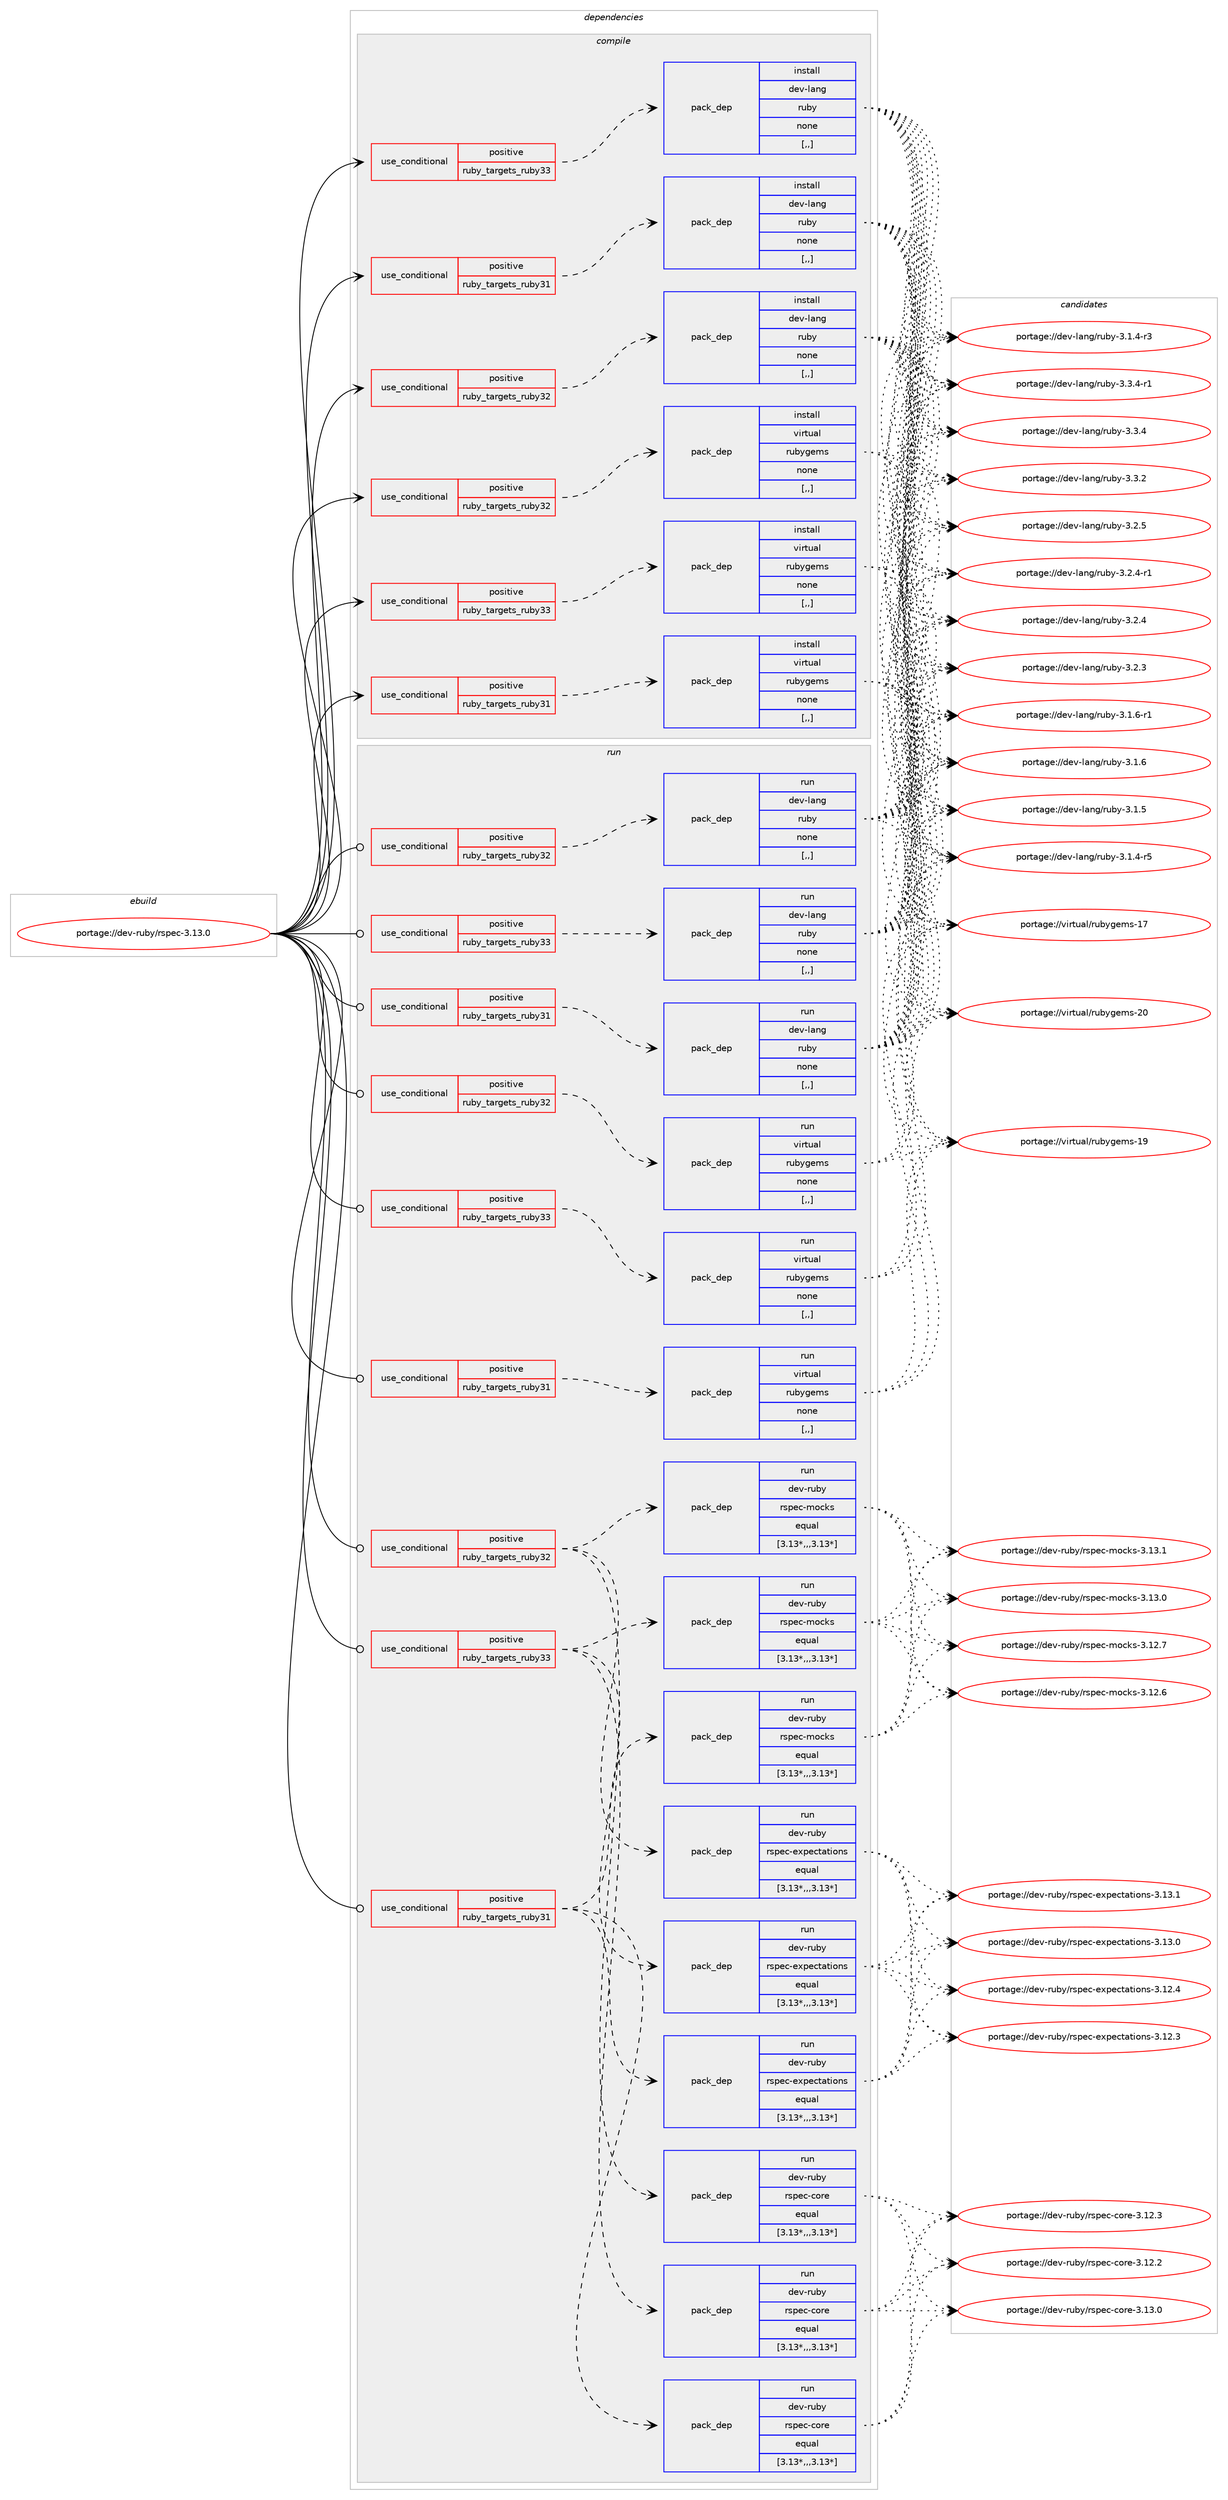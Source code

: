 digraph prolog {

# *************
# Graph options
# *************

newrank=true;
concentrate=true;
compound=true;
graph [rankdir=LR,fontname=Helvetica,fontsize=10,ranksep=1.5];#, ranksep=2.5, nodesep=0.2];
edge  [arrowhead=vee];
node  [fontname=Helvetica,fontsize=10];

# **********
# The ebuild
# **********

subgraph cluster_leftcol {
color=gray;
label=<<i>ebuild</i>>;
id [label="portage://dev-ruby/rspec-3.13.0", color=red, width=4, href="../dev-ruby/rspec-3.13.0.svg"];
}

# ****************
# The dependencies
# ****************

subgraph cluster_midcol {
color=gray;
label=<<i>dependencies</i>>;
subgraph cluster_compile {
fillcolor="#eeeeee";
style=filled;
label=<<i>compile</i>>;
subgraph cond54816 {
dependency199345 [label=<<TABLE BORDER="0" CELLBORDER="1" CELLSPACING="0" CELLPADDING="4"><TR><TD ROWSPAN="3" CELLPADDING="10">use_conditional</TD></TR><TR><TD>positive</TD></TR><TR><TD>ruby_targets_ruby31</TD></TR></TABLE>>, shape=none, color=red];
subgraph pack143167 {
dependency199346 [label=<<TABLE BORDER="0" CELLBORDER="1" CELLSPACING="0" CELLPADDING="4" WIDTH="220"><TR><TD ROWSPAN="6" CELLPADDING="30">pack_dep</TD></TR><TR><TD WIDTH="110">install</TD></TR><TR><TD>dev-lang</TD></TR><TR><TD>ruby</TD></TR><TR><TD>none</TD></TR><TR><TD>[,,]</TD></TR></TABLE>>, shape=none, color=blue];
}
dependency199345:e -> dependency199346:w [weight=20,style="dashed",arrowhead="vee"];
}
id:e -> dependency199345:w [weight=20,style="solid",arrowhead="vee"];
subgraph cond54817 {
dependency199347 [label=<<TABLE BORDER="0" CELLBORDER="1" CELLSPACING="0" CELLPADDING="4"><TR><TD ROWSPAN="3" CELLPADDING="10">use_conditional</TD></TR><TR><TD>positive</TD></TR><TR><TD>ruby_targets_ruby31</TD></TR></TABLE>>, shape=none, color=red];
subgraph pack143168 {
dependency199348 [label=<<TABLE BORDER="0" CELLBORDER="1" CELLSPACING="0" CELLPADDING="4" WIDTH="220"><TR><TD ROWSPAN="6" CELLPADDING="30">pack_dep</TD></TR><TR><TD WIDTH="110">install</TD></TR><TR><TD>virtual</TD></TR><TR><TD>rubygems</TD></TR><TR><TD>none</TD></TR><TR><TD>[,,]</TD></TR></TABLE>>, shape=none, color=blue];
}
dependency199347:e -> dependency199348:w [weight=20,style="dashed",arrowhead="vee"];
}
id:e -> dependency199347:w [weight=20,style="solid",arrowhead="vee"];
subgraph cond54818 {
dependency199349 [label=<<TABLE BORDER="0" CELLBORDER="1" CELLSPACING="0" CELLPADDING="4"><TR><TD ROWSPAN="3" CELLPADDING="10">use_conditional</TD></TR><TR><TD>positive</TD></TR><TR><TD>ruby_targets_ruby32</TD></TR></TABLE>>, shape=none, color=red];
subgraph pack143169 {
dependency199350 [label=<<TABLE BORDER="0" CELLBORDER="1" CELLSPACING="0" CELLPADDING="4" WIDTH="220"><TR><TD ROWSPAN="6" CELLPADDING="30">pack_dep</TD></TR><TR><TD WIDTH="110">install</TD></TR><TR><TD>dev-lang</TD></TR><TR><TD>ruby</TD></TR><TR><TD>none</TD></TR><TR><TD>[,,]</TD></TR></TABLE>>, shape=none, color=blue];
}
dependency199349:e -> dependency199350:w [weight=20,style="dashed",arrowhead="vee"];
}
id:e -> dependency199349:w [weight=20,style="solid",arrowhead="vee"];
subgraph cond54819 {
dependency199351 [label=<<TABLE BORDER="0" CELLBORDER="1" CELLSPACING="0" CELLPADDING="4"><TR><TD ROWSPAN="3" CELLPADDING="10">use_conditional</TD></TR><TR><TD>positive</TD></TR><TR><TD>ruby_targets_ruby32</TD></TR></TABLE>>, shape=none, color=red];
subgraph pack143170 {
dependency199352 [label=<<TABLE BORDER="0" CELLBORDER="1" CELLSPACING="0" CELLPADDING="4" WIDTH="220"><TR><TD ROWSPAN="6" CELLPADDING="30">pack_dep</TD></TR><TR><TD WIDTH="110">install</TD></TR><TR><TD>virtual</TD></TR><TR><TD>rubygems</TD></TR><TR><TD>none</TD></TR><TR><TD>[,,]</TD></TR></TABLE>>, shape=none, color=blue];
}
dependency199351:e -> dependency199352:w [weight=20,style="dashed",arrowhead="vee"];
}
id:e -> dependency199351:w [weight=20,style="solid",arrowhead="vee"];
subgraph cond54820 {
dependency199353 [label=<<TABLE BORDER="0" CELLBORDER="1" CELLSPACING="0" CELLPADDING="4"><TR><TD ROWSPAN="3" CELLPADDING="10">use_conditional</TD></TR><TR><TD>positive</TD></TR><TR><TD>ruby_targets_ruby33</TD></TR></TABLE>>, shape=none, color=red];
subgraph pack143171 {
dependency199354 [label=<<TABLE BORDER="0" CELLBORDER="1" CELLSPACING="0" CELLPADDING="4" WIDTH="220"><TR><TD ROWSPAN="6" CELLPADDING="30">pack_dep</TD></TR><TR><TD WIDTH="110">install</TD></TR><TR><TD>dev-lang</TD></TR><TR><TD>ruby</TD></TR><TR><TD>none</TD></TR><TR><TD>[,,]</TD></TR></TABLE>>, shape=none, color=blue];
}
dependency199353:e -> dependency199354:w [weight=20,style="dashed",arrowhead="vee"];
}
id:e -> dependency199353:w [weight=20,style="solid",arrowhead="vee"];
subgraph cond54821 {
dependency199355 [label=<<TABLE BORDER="0" CELLBORDER="1" CELLSPACING="0" CELLPADDING="4"><TR><TD ROWSPAN="3" CELLPADDING="10">use_conditional</TD></TR><TR><TD>positive</TD></TR><TR><TD>ruby_targets_ruby33</TD></TR></TABLE>>, shape=none, color=red];
subgraph pack143172 {
dependency199356 [label=<<TABLE BORDER="0" CELLBORDER="1" CELLSPACING="0" CELLPADDING="4" WIDTH="220"><TR><TD ROWSPAN="6" CELLPADDING="30">pack_dep</TD></TR><TR><TD WIDTH="110">install</TD></TR><TR><TD>virtual</TD></TR><TR><TD>rubygems</TD></TR><TR><TD>none</TD></TR><TR><TD>[,,]</TD></TR></TABLE>>, shape=none, color=blue];
}
dependency199355:e -> dependency199356:w [weight=20,style="dashed",arrowhead="vee"];
}
id:e -> dependency199355:w [weight=20,style="solid",arrowhead="vee"];
}
subgraph cluster_compileandrun {
fillcolor="#eeeeee";
style=filled;
label=<<i>compile and run</i>>;
}
subgraph cluster_run {
fillcolor="#eeeeee";
style=filled;
label=<<i>run</i>>;
subgraph cond54822 {
dependency199357 [label=<<TABLE BORDER="0" CELLBORDER="1" CELLSPACING="0" CELLPADDING="4"><TR><TD ROWSPAN="3" CELLPADDING="10">use_conditional</TD></TR><TR><TD>positive</TD></TR><TR><TD>ruby_targets_ruby31</TD></TR></TABLE>>, shape=none, color=red];
subgraph pack143173 {
dependency199358 [label=<<TABLE BORDER="0" CELLBORDER="1" CELLSPACING="0" CELLPADDING="4" WIDTH="220"><TR><TD ROWSPAN="6" CELLPADDING="30">pack_dep</TD></TR><TR><TD WIDTH="110">run</TD></TR><TR><TD>dev-lang</TD></TR><TR><TD>ruby</TD></TR><TR><TD>none</TD></TR><TR><TD>[,,]</TD></TR></TABLE>>, shape=none, color=blue];
}
dependency199357:e -> dependency199358:w [weight=20,style="dashed",arrowhead="vee"];
}
id:e -> dependency199357:w [weight=20,style="solid",arrowhead="odot"];
subgraph cond54823 {
dependency199359 [label=<<TABLE BORDER="0" CELLBORDER="1" CELLSPACING="0" CELLPADDING="4"><TR><TD ROWSPAN="3" CELLPADDING="10">use_conditional</TD></TR><TR><TD>positive</TD></TR><TR><TD>ruby_targets_ruby31</TD></TR></TABLE>>, shape=none, color=red];
subgraph pack143174 {
dependency199360 [label=<<TABLE BORDER="0" CELLBORDER="1" CELLSPACING="0" CELLPADDING="4" WIDTH="220"><TR><TD ROWSPAN="6" CELLPADDING="30">pack_dep</TD></TR><TR><TD WIDTH="110">run</TD></TR><TR><TD>dev-ruby</TD></TR><TR><TD>rspec-core</TD></TR><TR><TD>equal</TD></TR><TR><TD>[3.13*,,,3.13*]</TD></TR></TABLE>>, shape=none, color=blue];
}
dependency199359:e -> dependency199360:w [weight=20,style="dashed",arrowhead="vee"];
subgraph pack143175 {
dependency199361 [label=<<TABLE BORDER="0" CELLBORDER="1" CELLSPACING="0" CELLPADDING="4" WIDTH="220"><TR><TD ROWSPAN="6" CELLPADDING="30">pack_dep</TD></TR><TR><TD WIDTH="110">run</TD></TR><TR><TD>dev-ruby</TD></TR><TR><TD>rspec-expectations</TD></TR><TR><TD>equal</TD></TR><TR><TD>[3.13*,,,3.13*]</TD></TR></TABLE>>, shape=none, color=blue];
}
dependency199359:e -> dependency199361:w [weight=20,style="dashed",arrowhead="vee"];
subgraph pack143176 {
dependency199362 [label=<<TABLE BORDER="0" CELLBORDER="1" CELLSPACING="0" CELLPADDING="4" WIDTH="220"><TR><TD ROWSPAN="6" CELLPADDING="30">pack_dep</TD></TR><TR><TD WIDTH="110">run</TD></TR><TR><TD>dev-ruby</TD></TR><TR><TD>rspec-mocks</TD></TR><TR><TD>equal</TD></TR><TR><TD>[3.13*,,,3.13*]</TD></TR></TABLE>>, shape=none, color=blue];
}
dependency199359:e -> dependency199362:w [weight=20,style="dashed",arrowhead="vee"];
}
id:e -> dependency199359:w [weight=20,style="solid",arrowhead="odot"];
subgraph cond54824 {
dependency199363 [label=<<TABLE BORDER="0" CELLBORDER="1" CELLSPACING="0" CELLPADDING="4"><TR><TD ROWSPAN="3" CELLPADDING="10">use_conditional</TD></TR><TR><TD>positive</TD></TR><TR><TD>ruby_targets_ruby31</TD></TR></TABLE>>, shape=none, color=red];
subgraph pack143177 {
dependency199364 [label=<<TABLE BORDER="0" CELLBORDER="1" CELLSPACING="0" CELLPADDING="4" WIDTH="220"><TR><TD ROWSPAN="6" CELLPADDING="30">pack_dep</TD></TR><TR><TD WIDTH="110">run</TD></TR><TR><TD>virtual</TD></TR><TR><TD>rubygems</TD></TR><TR><TD>none</TD></TR><TR><TD>[,,]</TD></TR></TABLE>>, shape=none, color=blue];
}
dependency199363:e -> dependency199364:w [weight=20,style="dashed",arrowhead="vee"];
}
id:e -> dependency199363:w [weight=20,style="solid",arrowhead="odot"];
subgraph cond54825 {
dependency199365 [label=<<TABLE BORDER="0" CELLBORDER="1" CELLSPACING="0" CELLPADDING="4"><TR><TD ROWSPAN="3" CELLPADDING="10">use_conditional</TD></TR><TR><TD>positive</TD></TR><TR><TD>ruby_targets_ruby32</TD></TR></TABLE>>, shape=none, color=red];
subgraph pack143178 {
dependency199366 [label=<<TABLE BORDER="0" CELLBORDER="1" CELLSPACING="0" CELLPADDING="4" WIDTH="220"><TR><TD ROWSPAN="6" CELLPADDING="30">pack_dep</TD></TR><TR><TD WIDTH="110">run</TD></TR><TR><TD>dev-lang</TD></TR><TR><TD>ruby</TD></TR><TR><TD>none</TD></TR><TR><TD>[,,]</TD></TR></TABLE>>, shape=none, color=blue];
}
dependency199365:e -> dependency199366:w [weight=20,style="dashed",arrowhead="vee"];
}
id:e -> dependency199365:w [weight=20,style="solid",arrowhead="odot"];
subgraph cond54826 {
dependency199367 [label=<<TABLE BORDER="0" CELLBORDER="1" CELLSPACING="0" CELLPADDING="4"><TR><TD ROWSPAN="3" CELLPADDING="10">use_conditional</TD></TR><TR><TD>positive</TD></TR><TR><TD>ruby_targets_ruby32</TD></TR></TABLE>>, shape=none, color=red];
subgraph pack143179 {
dependency199368 [label=<<TABLE BORDER="0" CELLBORDER="1" CELLSPACING="0" CELLPADDING="4" WIDTH="220"><TR><TD ROWSPAN="6" CELLPADDING="30">pack_dep</TD></TR><TR><TD WIDTH="110">run</TD></TR><TR><TD>dev-ruby</TD></TR><TR><TD>rspec-core</TD></TR><TR><TD>equal</TD></TR><TR><TD>[3.13*,,,3.13*]</TD></TR></TABLE>>, shape=none, color=blue];
}
dependency199367:e -> dependency199368:w [weight=20,style="dashed",arrowhead="vee"];
subgraph pack143180 {
dependency199369 [label=<<TABLE BORDER="0" CELLBORDER="1" CELLSPACING="0" CELLPADDING="4" WIDTH="220"><TR><TD ROWSPAN="6" CELLPADDING="30">pack_dep</TD></TR><TR><TD WIDTH="110">run</TD></TR><TR><TD>dev-ruby</TD></TR><TR><TD>rspec-expectations</TD></TR><TR><TD>equal</TD></TR><TR><TD>[3.13*,,,3.13*]</TD></TR></TABLE>>, shape=none, color=blue];
}
dependency199367:e -> dependency199369:w [weight=20,style="dashed",arrowhead="vee"];
subgraph pack143181 {
dependency199370 [label=<<TABLE BORDER="0" CELLBORDER="1" CELLSPACING="0" CELLPADDING="4" WIDTH="220"><TR><TD ROWSPAN="6" CELLPADDING="30">pack_dep</TD></TR><TR><TD WIDTH="110">run</TD></TR><TR><TD>dev-ruby</TD></TR><TR><TD>rspec-mocks</TD></TR><TR><TD>equal</TD></TR><TR><TD>[3.13*,,,3.13*]</TD></TR></TABLE>>, shape=none, color=blue];
}
dependency199367:e -> dependency199370:w [weight=20,style="dashed",arrowhead="vee"];
}
id:e -> dependency199367:w [weight=20,style="solid",arrowhead="odot"];
subgraph cond54827 {
dependency199371 [label=<<TABLE BORDER="0" CELLBORDER="1" CELLSPACING="0" CELLPADDING="4"><TR><TD ROWSPAN="3" CELLPADDING="10">use_conditional</TD></TR><TR><TD>positive</TD></TR><TR><TD>ruby_targets_ruby32</TD></TR></TABLE>>, shape=none, color=red];
subgraph pack143182 {
dependency199372 [label=<<TABLE BORDER="0" CELLBORDER="1" CELLSPACING="0" CELLPADDING="4" WIDTH="220"><TR><TD ROWSPAN="6" CELLPADDING="30">pack_dep</TD></TR><TR><TD WIDTH="110">run</TD></TR><TR><TD>virtual</TD></TR><TR><TD>rubygems</TD></TR><TR><TD>none</TD></TR><TR><TD>[,,]</TD></TR></TABLE>>, shape=none, color=blue];
}
dependency199371:e -> dependency199372:w [weight=20,style="dashed",arrowhead="vee"];
}
id:e -> dependency199371:w [weight=20,style="solid",arrowhead="odot"];
subgraph cond54828 {
dependency199373 [label=<<TABLE BORDER="0" CELLBORDER="1" CELLSPACING="0" CELLPADDING="4"><TR><TD ROWSPAN="3" CELLPADDING="10">use_conditional</TD></TR><TR><TD>positive</TD></TR><TR><TD>ruby_targets_ruby33</TD></TR></TABLE>>, shape=none, color=red];
subgraph pack143183 {
dependency199374 [label=<<TABLE BORDER="0" CELLBORDER="1" CELLSPACING="0" CELLPADDING="4" WIDTH="220"><TR><TD ROWSPAN="6" CELLPADDING="30">pack_dep</TD></TR><TR><TD WIDTH="110">run</TD></TR><TR><TD>dev-lang</TD></TR><TR><TD>ruby</TD></TR><TR><TD>none</TD></TR><TR><TD>[,,]</TD></TR></TABLE>>, shape=none, color=blue];
}
dependency199373:e -> dependency199374:w [weight=20,style="dashed",arrowhead="vee"];
}
id:e -> dependency199373:w [weight=20,style="solid",arrowhead="odot"];
subgraph cond54829 {
dependency199375 [label=<<TABLE BORDER="0" CELLBORDER="1" CELLSPACING="0" CELLPADDING="4"><TR><TD ROWSPAN="3" CELLPADDING="10">use_conditional</TD></TR><TR><TD>positive</TD></TR><TR><TD>ruby_targets_ruby33</TD></TR></TABLE>>, shape=none, color=red];
subgraph pack143184 {
dependency199376 [label=<<TABLE BORDER="0" CELLBORDER="1" CELLSPACING="0" CELLPADDING="4" WIDTH="220"><TR><TD ROWSPAN="6" CELLPADDING="30">pack_dep</TD></TR><TR><TD WIDTH="110">run</TD></TR><TR><TD>dev-ruby</TD></TR><TR><TD>rspec-core</TD></TR><TR><TD>equal</TD></TR><TR><TD>[3.13*,,,3.13*]</TD></TR></TABLE>>, shape=none, color=blue];
}
dependency199375:e -> dependency199376:w [weight=20,style="dashed",arrowhead="vee"];
subgraph pack143185 {
dependency199377 [label=<<TABLE BORDER="0" CELLBORDER="1" CELLSPACING="0" CELLPADDING="4" WIDTH="220"><TR><TD ROWSPAN="6" CELLPADDING="30">pack_dep</TD></TR><TR><TD WIDTH="110">run</TD></TR><TR><TD>dev-ruby</TD></TR><TR><TD>rspec-expectations</TD></TR><TR><TD>equal</TD></TR><TR><TD>[3.13*,,,3.13*]</TD></TR></TABLE>>, shape=none, color=blue];
}
dependency199375:e -> dependency199377:w [weight=20,style="dashed",arrowhead="vee"];
subgraph pack143186 {
dependency199378 [label=<<TABLE BORDER="0" CELLBORDER="1" CELLSPACING="0" CELLPADDING="4" WIDTH="220"><TR><TD ROWSPAN="6" CELLPADDING="30">pack_dep</TD></TR><TR><TD WIDTH="110">run</TD></TR><TR><TD>dev-ruby</TD></TR><TR><TD>rspec-mocks</TD></TR><TR><TD>equal</TD></TR><TR><TD>[3.13*,,,3.13*]</TD></TR></TABLE>>, shape=none, color=blue];
}
dependency199375:e -> dependency199378:w [weight=20,style="dashed",arrowhead="vee"];
}
id:e -> dependency199375:w [weight=20,style="solid",arrowhead="odot"];
subgraph cond54830 {
dependency199379 [label=<<TABLE BORDER="0" CELLBORDER="1" CELLSPACING="0" CELLPADDING="4"><TR><TD ROWSPAN="3" CELLPADDING="10">use_conditional</TD></TR><TR><TD>positive</TD></TR><TR><TD>ruby_targets_ruby33</TD></TR></TABLE>>, shape=none, color=red];
subgraph pack143187 {
dependency199380 [label=<<TABLE BORDER="0" CELLBORDER="1" CELLSPACING="0" CELLPADDING="4" WIDTH="220"><TR><TD ROWSPAN="6" CELLPADDING="30">pack_dep</TD></TR><TR><TD WIDTH="110">run</TD></TR><TR><TD>virtual</TD></TR><TR><TD>rubygems</TD></TR><TR><TD>none</TD></TR><TR><TD>[,,]</TD></TR></TABLE>>, shape=none, color=blue];
}
dependency199379:e -> dependency199380:w [weight=20,style="dashed",arrowhead="vee"];
}
id:e -> dependency199379:w [weight=20,style="solid",arrowhead="odot"];
}
}

# **************
# The candidates
# **************

subgraph cluster_choices {
rank=same;
color=gray;
label=<<i>candidates</i>>;

subgraph choice143167 {
color=black;
nodesep=1;
choice100101118451089711010347114117981214551465146524511449 [label="portage://dev-lang/ruby-3.3.4-r1", color=red, width=4,href="../dev-lang/ruby-3.3.4-r1.svg"];
choice10010111845108971101034711411798121455146514652 [label="portage://dev-lang/ruby-3.3.4", color=red, width=4,href="../dev-lang/ruby-3.3.4.svg"];
choice10010111845108971101034711411798121455146514650 [label="portage://dev-lang/ruby-3.3.2", color=red, width=4,href="../dev-lang/ruby-3.3.2.svg"];
choice10010111845108971101034711411798121455146504653 [label="portage://dev-lang/ruby-3.2.5", color=red, width=4,href="../dev-lang/ruby-3.2.5.svg"];
choice100101118451089711010347114117981214551465046524511449 [label="portage://dev-lang/ruby-3.2.4-r1", color=red, width=4,href="../dev-lang/ruby-3.2.4-r1.svg"];
choice10010111845108971101034711411798121455146504652 [label="portage://dev-lang/ruby-3.2.4", color=red, width=4,href="../dev-lang/ruby-3.2.4.svg"];
choice10010111845108971101034711411798121455146504651 [label="portage://dev-lang/ruby-3.2.3", color=red, width=4,href="../dev-lang/ruby-3.2.3.svg"];
choice100101118451089711010347114117981214551464946544511449 [label="portage://dev-lang/ruby-3.1.6-r1", color=red, width=4,href="../dev-lang/ruby-3.1.6-r1.svg"];
choice10010111845108971101034711411798121455146494654 [label="portage://dev-lang/ruby-3.1.6", color=red, width=4,href="../dev-lang/ruby-3.1.6.svg"];
choice10010111845108971101034711411798121455146494653 [label="portage://dev-lang/ruby-3.1.5", color=red, width=4,href="../dev-lang/ruby-3.1.5.svg"];
choice100101118451089711010347114117981214551464946524511453 [label="portage://dev-lang/ruby-3.1.4-r5", color=red, width=4,href="../dev-lang/ruby-3.1.4-r5.svg"];
choice100101118451089711010347114117981214551464946524511451 [label="portage://dev-lang/ruby-3.1.4-r3", color=red, width=4,href="../dev-lang/ruby-3.1.4-r3.svg"];
dependency199346:e -> choice100101118451089711010347114117981214551465146524511449:w [style=dotted,weight="100"];
dependency199346:e -> choice10010111845108971101034711411798121455146514652:w [style=dotted,weight="100"];
dependency199346:e -> choice10010111845108971101034711411798121455146514650:w [style=dotted,weight="100"];
dependency199346:e -> choice10010111845108971101034711411798121455146504653:w [style=dotted,weight="100"];
dependency199346:e -> choice100101118451089711010347114117981214551465046524511449:w [style=dotted,weight="100"];
dependency199346:e -> choice10010111845108971101034711411798121455146504652:w [style=dotted,weight="100"];
dependency199346:e -> choice10010111845108971101034711411798121455146504651:w [style=dotted,weight="100"];
dependency199346:e -> choice100101118451089711010347114117981214551464946544511449:w [style=dotted,weight="100"];
dependency199346:e -> choice10010111845108971101034711411798121455146494654:w [style=dotted,weight="100"];
dependency199346:e -> choice10010111845108971101034711411798121455146494653:w [style=dotted,weight="100"];
dependency199346:e -> choice100101118451089711010347114117981214551464946524511453:w [style=dotted,weight="100"];
dependency199346:e -> choice100101118451089711010347114117981214551464946524511451:w [style=dotted,weight="100"];
}
subgraph choice143168 {
color=black;
nodesep=1;
choice118105114116117971084711411798121103101109115455048 [label="portage://virtual/rubygems-20", color=red, width=4,href="../virtual/rubygems-20.svg"];
choice118105114116117971084711411798121103101109115454957 [label="portage://virtual/rubygems-19", color=red, width=4,href="../virtual/rubygems-19.svg"];
choice118105114116117971084711411798121103101109115454955 [label="portage://virtual/rubygems-17", color=red, width=4,href="../virtual/rubygems-17.svg"];
dependency199348:e -> choice118105114116117971084711411798121103101109115455048:w [style=dotted,weight="100"];
dependency199348:e -> choice118105114116117971084711411798121103101109115454957:w [style=dotted,weight="100"];
dependency199348:e -> choice118105114116117971084711411798121103101109115454955:w [style=dotted,weight="100"];
}
subgraph choice143169 {
color=black;
nodesep=1;
choice100101118451089711010347114117981214551465146524511449 [label="portage://dev-lang/ruby-3.3.4-r1", color=red, width=4,href="../dev-lang/ruby-3.3.4-r1.svg"];
choice10010111845108971101034711411798121455146514652 [label="portage://dev-lang/ruby-3.3.4", color=red, width=4,href="../dev-lang/ruby-3.3.4.svg"];
choice10010111845108971101034711411798121455146514650 [label="portage://dev-lang/ruby-3.3.2", color=red, width=4,href="../dev-lang/ruby-3.3.2.svg"];
choice10010111845108971101034711411798121455146504653 [label="portage://dev-lang/ruby-3.2.5", color=red, width=4,href="../dev-lang/ruby-3.2.5.svg"];
choice100101118451089711010347114117981214551465046524511449 [label="portage://dev-lang/ruby-3.2.4-r1", color=red, width=4,href="../dev-lang/ruby-3.2.4-r1.svg"];
choice10010111845108971101034711411798121455146504652 [label="portage://dev-lang/ruby-3.2.4", color=red, width=4,href="../dev-lang/ruby-3.2.4.svg"];
choice10010111845108971101034711411798121455146504651 [label="portage://dev-lang/ruby-3.2.3", color=red, width=4,href="../dev-lang/ruby-3.2.3.svg"];
choice100101118451089711010347114117981214551464946544511449 [label="portage://dev-lang/ruby-3.1.6-r1", color=red, width=4,href="../dev-lang/ruby-3.1.6-r1.svg"];
choice10010111845108971101034711411798121455146494654 [label="portage://dev-lang/ruby-3.1.6", color=red, width=4,href="../dev-lang/ruby-3.1.6.svg"];
choice10010111845108971101034711411798121455146494653 [label="portage://dev-lang/ruby-3.1.5", color=red, width=4,href="../dev-lang/ruby-3.1.5.svg"];
choice100101118451089711010347114117981214551464946524511453 [label="portage://dev-lang/ruby-3.1.4-r5", color=red, width=4,href="../dev-lang/ruby-3.1.4-r5.svg"];
choice100101118451089711010347114117981214551464946524511451 [label="portage://dev-lang/ruby-3.1.4-r3", color=red, width=4,href="../dev-lang/ruby-3.1.4-r3.svg"];
dependency199350:e -> choice100101118451089711010347114117981214551465146524511449:w [style=dotted,weight="100"];
dependency199350:e -> choice10010111845108971101034711411798121455146514652:w [style=dotted,weight="100"];
dependency199350:e -> choice10010111845108971101034711411798121455146514650:w [style=dotted,weight="100"];
dependency199350:e -> choice10010111845108971101034711411798121455146504653:w [style=dotted,weight="100"];
dependency199350:e -> choice100101118451089711010347114117981214551465046524511449:w [style=dotted,weight="100"];
dependency199350:e -> choice10010111845108971101034711411798121455146504652:w [style=dotted,weight="100"];
dependency199350:e -> choice10010111845108971101034711411798121455146504651:w [style=dotted,weight="100"];
dependency199350:e -> choice100101118451089711010347114117981214551464946544511449:w [style=dotted,weight="100"];
dependency199350:e -> choice10010111845108971101034711411798121455146494654:w [style=dotted,weight="100"];
dependency199350:e -> choice10010111845108971101034711411798121455146494653:w [style=dotted,weight="100"];
dependency199350:e -> choice100101118451089711010347114117981214551464946524511453:w [style=dotted,weight="100"];
dependency199350:e -> choice100101118451089711010347114117981214551464946524511451:w [style=dotted,weight="100"];
}
subgraph choice143170 {
color=black;
nodesep=1;
choice118105114116117971084711411798121103101109115455048 [label="portage://virtual/rubygems-20", color=red, width=4,href="../virtual/rubygems-20.svg"];
choice118105114116117971084711411798121103101109115454957 [label="portage://virtual/rubygems-19", color=red, width=4,href="../virtual/rubygems-19.svg"];
choice118105114116117971084711411798121103101109115454955 [label="portage://virtual/rubygems-17", color=red, width=4,href="../virtual/rubygems-17.svg"];
dependency199352:e -> choice118105114116117971084711411798121103101109115455048:w [style=dotted,weight="100"];
dependency199352:e -> choice118105114116117971084711411798121103101109115454957:w [style=dotted,weight="100"];
dependency199352:e -> choice118105114116117971084711411798121103101109115454955:w [style=dotted,weight="100"];
}
subgraph choice143171 {
color=black;
nodesep=1;
choice100101118451089711010347114117981214551465146524511449 [label="portage://dev-lang/ruby-3.3.4-r1", color=red, width=4,href="../dev-lang/ruby-3.3.4-r1.svg"];
choice10010111845108971101034711411798121455146514652 [label="portage://dev-lang/ruby-3.3.4", color=red, width=4,href="../dev-lang/ruby-3.3.4.svg"];
choice10010111845108971101034711411798121455146514650 [label="portage://dev-lang/ruby-3.3.2", color=red, width=4,href="../dev-lang/ruby-3.3.2.svg"];
choice10010111845108971101034711411798121455146504653 [label="portage://dev-lang/ruby-3.2.5", color=red, width=4,href="../dev-lang/ruby-3.2.5.svg"];
choice100101118451089711010347114117981214551465046524511449 [label="portage://dev-lang/ruby-3.2.4-r1", color=red, width=4,href="../dev-lang/ruby-3.2.4-r1.svg"];
choice10010111845108971101034711411798121455146504652 [label="portage://dev-lang/ruby-3.2.4", color=red, width=4,href="../dev-lang/ruby-3.2.4.svg"];
choice10010111845108971101034711411798121455146504651 [label="portage://dev-lang/ruby-3.2.3", color=red, width=4,href="../dev-lang/ruby-3.2.3.svg"];
choice100101118451089711010347114117981214551464946544511449 [label="portage://dev-lang/ruby-3.1.6-r1", color=red, width=4,href="../dev-lang/ruby-3.1.6-r1.svg"];
choice10010111845108971101034711411798121455146494654 [label="portage://dev-lang/ruby-3.1.6", color=red, width=4,href="../dev-lang/ruby-3.1.6.svg"];
choice10010111845108971101034711411798121455146494653 [label="portage://dev-lang/ruby-3.1.5", color=red, width=4,href="../dev-lang/ruby-3.1.5.svg"];
choice100101118451089711010347114117981214551464946524511453 [label="portage://dev-lang/ruby-3.1.4-r5", color=red, width=4,href="../dev-lang/ruby-3.1.4-r5.svg"];
choice100101118451089711010347114117981214551464946524511451 [label="portage://dev-lang/ruby-3.1.4-r3", color=red, width=4,href="../dev-lang/ruby-3.1.4-r3.svg"];
dependency199354:e -> choice100101118451089711010347114117981214551465146524511449:w [style=dotted,weight="100"];
dependency199354:e -> choice10010111845108971101034711411798121455146514652:w [style=dotted,weight="100"];
dependency199354:e -> choice10010111845108971101034711411798121455146514650:w [style=dotted,weight="100"];
dependency199354:e -> choice10010111845108971101034711411798121455146504653:w [style=dotted,weight="100"];
dependency199354:e -> choice100101118451089711010347114117981214551465046524511449:w [style=dotted,weight="100"];
dependency199354:e -> choice10010111845108971101034711411798121455146504652:w [style=dotted,weight="100"];
dependency199354:e -> choice10010111845108971101034711411798121455146504651:w [style=dotted,weight="100"];
dependency199354:e -> choice100101118451089711010347114117981214551464946544511449:w [style=dotted,weight="100"];
dependency199354:e -> choice10010111845108971101034711411798121455146494654:w [style=dotted,weight="100"];
dependency199354:e -> choice10010111845108971101034711411798121455146494653:w [style=dotted,weight="100"];
dependency199354:e -> choice100101118451089711010347114117981214551464946524511453:w [style=dotted,weight="100"];
dependency199354:e -> choice100101118451089711010347114117981214551464946524511451:w [style=dotted,weight="100"];
}
subgraph choice143172 {
color=black;
nodesep=1;
choice118105114116117971084711411798121103101109115455048 [label="portage://virtual/rubygems-20", color=red, width=4,href="../virtual/rubygems-20.svg"];
choice118105114116117971084711411798121103101109115454957 [label="portage://virtual/rubygems-19", color=red, width=4,href="../virtual/rubygems-19.svg"];
choice118105114116117971084711411798121103101109115454955 [label="portage://virtual/rubygems-17", color=red, width=4,href="../virtual/rubygems-17.svg"];
dependency199356:e -> choice118105114116117971084711411798121103101109115455048:w [style=dotted,weight="100"];
dependency199356:e -> choice118105114116117971084711411798121103101109115454957:w [style=dotted,weight="100"];
dependency199356:e -> choice118105114116117971084711411798121103101109115454955:w [style=dotted,weight="100"];
}
subgraph choice143173 {
color=black;
nodesep=1;
choice100101118451089711010347114117981214551465146524511449 [label="portage://dev-lang/ruby-3.3.4-r1", color=red, width=4,href="../dev-lang/ruby-3.3.4-r1.svg"];
choice10010111845108971101034711411798121455146514652 [label="portage://dev-lang/ruby-3.3.4", color=red, width=4,href="../dev-lang/ruby-3.3.4.svg"];
choice10010111845108971101034711411798121455146514650 [label="portage://dev-lang/ruby-3.3.2", color=red, width=4,href="../dev-lang/ruby-3.3.2.svg"];
choice10010111845108971101034711411798121455146504653 [label="portage://dev-lang/ruby-3.2.5", color=red, width=4,href="../dev-lang/ruby-3.2.5.svg"];
choice100101118451089711010347114117981214551465046524511449 [label="portage://dev-lang/ruby-3.2.4-r1", color=red, width=4,href="../dev-lang/ruby-3.2.4-r1.svg"];
choice10010111845108971101034711411798121455146504652 [label="portage://dev-lang/ruby-3.2.4", color=red, width=4,href="../dev-lang/ruby-3.2.4.svg"];
choice10010111845108971101034711411798121455146504651 [label="portage://dev-lang/ruby-3.2.3", color=red, width=4,href="../dev-lang/ruby-3.2.3.svg"];
choice100101118451089711010347114117981214551464946544511449 [label="portage://dev-lang/ruby-3.1.6-r1", color=red, width=4,href="../dev-lang/ruby-3.1.6-r1.svg"];
choice10010111845108971101034711411798121455146494654 [label="portage://dev-lang/ruby-3.1.6", color=red, width=4,href="../dev-lang/ruby-3.1.6.svg"];
choice10010111845108971101034711411798121455146494653 [label="portage://dev-lang/ruby-3.1.5", color=red, width=4,href="../dev-lang/ruby-3.1.5.svg"];
choice100101118451089711010347114117981214551464946524511453 [label="portage://dev-lang/ruby-3.1.4-r5", color=red, width=4,href="../dev-lang/ruby-3.1.4-r5.svg"];
choice100101118451089711010347114117981214551464946524511451 [label="portage://dev-lang/ruby-3.1.4-r3", color=red, width=4,href="../dev-lang/ruby-3.1.4-r3.svg"];
dependency199358:e -> choice100101118451089711010347114117981214551465146524511449:w [style=dotted,weight="100"];
dependency199358:e -> choice10010111845108971101034711411798121455146514652:w [style=dotted,weight="100"];
dependency199358:e -> choice10010111845108971101034711411798121455146514650:w [style=dotted,weight="100"];
dependency199358:e -> choice10010111845108971101034711411798121455146504653:w [style=dotted,weight="100"];
dependency199358:e -> choice100101118451089711010347114117981214551465046524511449:w [style=dotted,weight="100"];
dependency199358:e -> choice10010111845108971101034711411798121455146504652:w [style=dotted,weight="100"];
dependency199358:e -> choice10010111845108971101034711411798121455146504651:w [style=dotted,weight="100"];
dependency199358:e -> choice100101118451089711010347114117981214551464946544511449:w [style=dotted,weight="100"];
dependency199358:e -> choice10010111845108971101034711411798121455146494654:w [style=dotted,weight="100"];
dependency199358:e -> choice10010111845108971101034711411798121455146494653:w [style=dotted,weight="100"];
dependency199358:e -> choice100101118451089711010347114117981214551464946524511453:w [style=dotted,weight="100"];
dependency199358:e -> choice100101118451089711010347114117981214551464946524511451:w [style=dotted,weight="100"];
}
subgraph choice143174 {
color=black;
nodesep=1;
choice10010111845114117981214711411511210199459911111410145514649514648 [label="portage://dev-ruby/rspec-core-3.13.0", color=red, width=4,href="../dev-ruby/rspec-core-3.13.0.svg"];
choice10010111845114117981214711411511210199459911111410145514649504651 [label="portage://dev-ruby/rspec-core-3.12.3", color=red, width=4,href="../dev-ruby/rspec-core-3.12.3.svg"];
choice10010111845114117981214711411511210199459911111410145514649504650 [label="portage://dev-ruby/rspec-core-3.12.2", color=red, width=4,href="../dev-ruby/rspec-core-3.12.2.svg"];
dependency199360:e -> choice10010111845114117981214711411511210199459911111410145514649514648:w [style=dotted,weight="100"];
dependency199360:e -> choice10010111845114117981214711411511210199459911111410145514649504651:w [style=dotted,weight="100"];
dependency199360:e -> choice10010111845114117981214711411511210199459911111410145514649504650:w [style=dotted,weight="100"];
}
subgraph choice143175 {
color=black;
nodesep=1;
choice1001011184511411798121471141151121019945101120112101991169711610511111011545514649514649 [label="portage://dev-ruby/rspec-expectations-3.13.1", color=red, width=4,href="../dev-ruby/rspec-expectations-3.13.1.svg"];
choice1001011184511411798121471141151121019945101120112101991169711610511111011545514649514648 [label="portage://dev-ruby/rspec-expectations-3.13.0", color=red, width=4,href="../dev-ruby/rspec-expectations-3.13.0.svg"];
choice1001011184511411798121471141151121019945101120112101991169711610511111011545514649504652 [label="portage://dev-ruby/rspec-expectations-3.12.4", color=red, width=4,href="../dev-ruby/rspec-expectations-3.12.4.svg"];
choice1001011184511411798121471141151121019945101120112101991169711610511111011545514649504651 [label="portage://dev-ruby/rspec-expectations-3.12.3", color=red, width=4,href="../dev-ruby/rspec-expectations-3.12.3.svg"];
dependency199361:e -> choice1001011184511411798121471141151121019945101120112101991169711610511111011545514649514649:w [style=dotted,weight="100"];
dependency199361:e -> choice1001011184511411798121471141151121019945101120112101991169711610511111011545514649514648:w [style=dotted,weight="100"];
dependency199361:e -> choice1001011184511411798121471141151121019945101120112101991169711610511111011545514649504652:w [style=dotted,weight="100"];
dependency199361:e -> choice1001011184511411798121471141151121019945101120112101991169711610511111011545514649504651:w [style=dotted,weight="100"];
}
subgraph choice143176 {
color=black;
nodesep=1;
choice10010111845114117981214711411511210199451091119910711545514649514649 [label="portage://dev-ruby/rspec-mocks-3.13.1", color=red, width=4,href="../dev-ruby/rspec-mocks-3.13.1.svg"];
choice10010111845114117981214711411511210199451091119910711545514649514648 [label="portage://dev-ruby/rspec-mocks-3.13.0", color=red, width=4,href="../dev-ruby/rspec-mocks-3.13.0.svg"];
choice10010111845114117981214711411511210199451091119910711545514649504655 [label="portage://dev-ruby/rspec-mocks-3.12.7", color=red, width=4,href="../dev-ruby/rspec-mocks-3.12.7.svg"];
choice10010111845114117981214711411511210199451091119910711545514649504654 [label="portage://dev-ruby/rspec-mocks-3.12.6", color=red, width=4,href="../dev-ruby/rspec-mocks-3.12.6.svg"];
dependency199362:e -> choice10010111845114117981214711411511210199451091119910711545514649514649:w [style=dotted,weight="100"];
dependency199362:e -> choice10010111845114117981214711411511210199451091119910711545514649514648:w [style=dotted,weight="100"];
dependency199362:e -> choice10010111845114117981214711411511210199451091119910711545514649504655:w [style=dotted,weight="100"];
dependency199362:e -> choice10010111845114117981214711411511210199451091119910711545514649504654:w [style=dotted,weight="100"];
}
subgraph choice143177 {
color=black;
nodesep=1;
choice118105114116117971084711411798121103101109115455048 [label="portage://virtual/rubygems-20", color=red, width=4,href="../virtual/rubygems-20.svg"];
choice118105114116117971084711411798121103101109115454957 [label="portage://virtual/rubygems-19", color=red, width=4,href="../virtual/rubygems-19.svg"];
choice118105114116117971084711411798121103101109115454955 [label="portage://virtual/rubygems-17", color=red, width=4,href="../virtual/rubygems-17.svg"];
dependency199364:e -> choice118105114116117971084711411798121103101109115455048:w [style=dotted,weight="100"];
dependency199364:e -> choice118105114116117971084711411798121103101109115454957:w [style=dotted,weight="100"];
dependency199364:e -> choice118105114116117971084711411798121103101109115454955:w [style=dotted,weight="100"];
}
subgraph choice143178 {
color=black;
nodesep=1;
choice100101118451089711010347114117981214551465146524511449 [label="portage://dev-lang/ruby-3.3.4-r1", color=red, width=4,href="../dev-lang/ruby-3.3.4-r1.svg"];
choice10010111845108971101034711411798121455146514652 [label="portage://dev-lang/ruby-3.3.4", color=red, width=4,href="../dev-lang/ruby-3.3.4.svg"];
choice10010111845108971101034711411798121455146514650 [label="portage://dev-lang/ruby-3.3.2", color=red, width=4,href="../dev-lang/ruby-3.3.2.svg"];
choice10010111845108971101034711411798121455146504653 [label="portage://dev-lang/ruby-3.2.5", color=red, width=4,href="../dev-lang/ruby-3.2.5.svg"];
choice100101118451089711010347114117981214551465046524511449 [label="portage://dev-lang/ruby-3.2.4-r1", color=red, width=4,href="../dev-lang/ruby-3.2.4-r1.svg"];
choice10010111845108971101034711411798121455146504652 [label="portage://dev-lang/ruby-3.2.4", color=red, width=4,href="../dev-lang/ruby-3.2.4.svg"];
choice10010111845108971101034711411798121455146504651 [label="portage://dev-lang/ruby-3.2.3", color=red, width=4,href="../dev-lang/ruby-3.2.3.svg"];
choice100101118451089711010347114117981214551464946544511449 [label="portage://dev-lang/ruby-3.1.6-r1", color=red, width=4,href="../dev-lang/ruby-3.1.6-r1.svg"];
choice10010111845108971101034711411798121455146494654 [label="portage://dev-lang/ruby-3.1.6", color=red, width=4,href="../dev-lang/ruby-3.1.6.svg"];
choice10010111845108971101034711411798121455146494653 [label="portage://dev-lang/ruby-3.1.5", color=red, width=4,href="../dev-lang/ruby-3.1.5.svg"];
choice100101118451089711010347114117981214551464946524511453 [label="portage://dev-lang/ruby-3.1.4-r5", color=red, width=4,href="../dev-lang/ruby-3.1.4-r5.svg"];
choice100101118451089711010347114117981214551464946524511451 [label="portage://dev-lang/ruby-3.1.4-r3", color=red, width=4,href="../dev-lang/ruby-3.1.4-r3.svg"];
dependency199366:e -> choice100101118451089711010347114117981214551465146524511449:w [style=dotted,weight="100"];
dependency199366:e -> choice10010111845108971101034711411798121455146514652:w [style=dotted,weight="100"];
dependency199366:e -> choice10010111845108971101034711411798121455146514650:w [style=dotted,weight="100"];
dependency199366:e -> choice10010111845108971101034711411798121455146504653:w [style=dotted,weight="100"];
dependency199366:e -> choice100101118451089711010347114117981214551465046524511449:w [style=dotted,weight="100"];
dependency199366:e -> choice10010111845108971101034711411798121455146504652:w [style=dotted,weight="100"];
dependency199366:e -> choice10010111845108971101034711411798121455146504651:w [style=dotted,weight="100"];
dependency199366:e -> choice100101118451089711010347114117981214551464946544511449:w [style=dotted,weight="100"];
dependency199366:e -> choice10010111845108971101034711411798121455146494654:w [style=dotted,weight="100"];
dependency199366:e -> choice10010111845108971101034711411798121455146494653:w [style=dotted,weight="100"];
dependency199366:e -> choice100101118451089711010347114117981214551464946524511453:w [style=dotted,weight="100"];
dependency199366:e -> choice100101118451089711010347114117981214551464946524511451:w [style=dotted,weight="100"];
}
subgraph choice143179 {
color=black;
nodesep=1;
choice10010111845114117981214711411511210199459911111410145514649514648 [label="portage://dev-ruby/rspec-core-3.13.0", color=red, width=4,href="../dev-ruby/rspec-core-3.13.0.svg"];
choice10010111845114117981214711411511210199459911111410145514649504651 [label="portage://dev-ruby/rspec-core-3.12.3", color=red, width=4,href="../dev-ruby/rspec-core-3.12.3.svg"];
choice10010111845114117981214711411511210199459911111410145514649504650 [label="portage://dev-ruby/rspec-core-3.12.2", color=red, width=4,href="../dev-ruby/rspec-core-3.12.2.svg"];
dependency199368:e -> choice10010111845114117981214711411511210199459911111410145514649514648:w [style=dotted,weight="100"];
dependency199368:e -> choice10010111845114117981214711411511210199459911111410145514649504651:w [style=dotted,weight="100"];
dependency199368:e -> choice10010111845114117981214711411511210199459911111410145514649504650:w [style=dotted,weight="100"];
}
subgraph choice143180 {
color=black;
nodesep=1;
choice1001011184511411798121471141151121019945101120112101991169711610511111011545514649514649 [label="portage://dev-ruby/rspec-expectations-3.13.1", color=red, width=4,href="../dev-ruby/rspec-expectations-3.13.1.svg"];
choice1001011184511411798121471141151121019945101120112101991169711610511111011545514649514648 [label="portage://dev-ruby/rspec-expectations-3.13.0", color=red, width=4,href="../dev-ruby/rspec-expectations-3.13.0.svg"];
choice1001011184511411798121471141151121019945101120112101991169711610511111011545514649504652 [label="portage://dev-ruby/rspec-expectations-3.12.4", color=red, width=4,href="../dev-ruby/rspec-expectations-3.12.4.svg"];
choice1001011184511411798121471141151121019945101120112101991169711610511111011545514649504651 [label="portage://dev-ruby/rspec-expectations-3.12.3", color=red, width=4,href="../dev-ruby/rspec-expectations-3.12.3.svg"];
dependency199369:e -> choice1001011184511411798121471141151121019945101120112101991169711610511111011545514649514649:w [style=dotted,weight="100"];
dependency199369:e -> choice1001011184511411798121471141151121019945101120112101991169711610511111011545514649514648:w [style=dotted,weight="100"];
dependency199369:e -> choice1001011184511411798121471141151121019945101120112101991169711610511111011545514649504652:w [style=dotted,weight="100"];
dependency199369:e -> choice1001011184511411798121471141151121019945101120112101991169711610511111011545514649504651:w [style=dotted,weight="100"];
}
subgraph choice143181 {
color=black;
nodesep=1;
choice10010111845114117981214711411511210199451091119910711545514649514649 [label="portage://dev-ruby/rspec-mocks-3.13.1", color=red, width=4,href="../dev-ruby/rspec-mocks-3.13.1.svg"];
choice10010111845114117981214711411511210199451091119910711545514649514648 [label="portage://dev-ruby/rspec-mocks-3.13.0", color=red, width=4,href="../dev-ruby/rspec-mocks-3.13.0.svg"];
choice10010111845114117981214711411511210199451091119910711545514649504655 [label="portage://dev-ruby/rspec-mocks-3.12.7", color=red, width=4,href="../dev-ruby/rspec-mocks-3.12.7.svg"];
choice10010111845114117981214711411511210199451091119910711545514649504654 [label="portage://dev-ruby/rspec-mocks-3.12.6", color=red, width=4,href="../dev-ruby/rspec-mocks-3.12.6.svg"];
dependency199370:e -> choice10010111845114117981214711411511210199451091119910711545514649514649:w [style=dotted,weight="100"];
dependency199370:e -> choice10010111845114117981214711411511210199451091119910711545514649514648:w [style=dotted,weight="100"];
dependency199370:e -> choice10010111845114117981214711411511210199451091119910711545514649504655:w [style=dotted,weight="100"];
dependency199370:e -> choice10010111845114117981214711411511210199451091119910711545514649504654:w [style=dotted,weight="100"];
}
subgraph choice143182 {
color=black;
nodesep=1;
choice118105114116117971084711411798121103101109115455048 [label="portage://virtual/rubygems-20", color=red, width=4,href="../virtual/rubygems-20.svg"];
choice118105114116117971084711411798121103101109115454957 [label="portage://virtual/rubygems-19", color=red, width=4,href="../virtual/rubygems-19.svg"];
choice118105114116117971084711411798121103101109115454955 [label="portage://virtual/rubygems-17", color=red, width=4,href="../virtual/rubygems-17.svg"];
dependency199372:e -> choice118105114116117971084711411798121103101109115455048:w [style=dotted,weight="100"];
dependency199372:e -> choice118105114116117971084711411798121103101109115454957:w [style=dotted,weight="100"];
dependency199372:e -> choice118105114116117971084711411798121103101109115454955:w [style=dotted,weight="100"];
}
subgraph choice143183 {
color=black;
nodesep=1;
choice100101118451089711010347114117981214551465146524511449 [label="portage://dev-lang/ruby-3.3.4-r1", color=red, width=4,href="../dev-lang/ruby-3.3.4-r1.svg"];
choice10010111845108971101034711411798121455146514652 [label="portage://dev-lang/ruby-3.3.4", color=red, width=4,href="../dev-lang/ruby-3.3.4.svg"];
choice10010111845108971101034711411798121455146514650 [label="portage://dev-lang/ruby-3.3.2", color=red, width=4,href="../dev-lang/ruby-3.3.2.svg"];
choice10010111845108971101034711411798121455146504653 [label="portage://dev-lang/ruby-3.2.5", color=red, width=4,href="../dev-lang/ruby-3.2.5.svg"];
choice100101118451089711010347114117981214551465046524511449 [label="portage://dev-lang/ruby-3.2.4-r1", color=red, width=4,href="../dev-lang/ruby-3.2.4-r1.svg"];
choice10010111845108971101034711411798121455146504652 [label="portage://dev-lang/ruby-3.2.4", color=red, width=4,href="../dev-lang/ruby-3.2.4.svg"];
choice10010111845108971101034711411798121455146504651 [label="portage://dev-lang/ruby-3.2.3", color=red, width=4,href="../dev-lang/ruby-3.2.3.svg"];
choice100101118451089711010347114117981214551464946544511449 [label="portage://dev-lang/ruby-3.1.6-r1", color=red, width=4,href="../dev-lang/ruby-3.1.6-r1.svg"];
choice10010111845108971101034711411798121455146494654 [label="portage://dev-lang/ruby-3.1.6", color=red, width=4,href="../dev-lang/ruby-3.1.6.svg"];
choice10010111845108971101034711411798121455146494653 [label="portage://dev-lang/ruby-3.1.5", color=red, width=4,href="../dev-lang/ruby-3.1.5.svg"];
choice100101118451089711010347114117981214551464946524511453 [label="portage://dev-lang/ruby-3.1.4-r5", color=red, width=4,href="../dev-lang/ruby-3.1.4-r5.svg"];
choice100101118451089711010347114117981214551464946524511451 [label="portage://dev-lang/ruby-3.1.4-r3", color=red, width=4,href="../dev-lang/ruby-3.1.4-r3.svg"];
dependency199374:e -> choice100101118451089711010347114117981214551465146524511449:w [style=dotted,weight="100"];
dependency199374:e -> choice10010111845108971101034711411798121455146514652:w [style=dotted,weight="100"];
dependency199374:e -> choice10010111845108971101034711411798121455146514650:w [style=dotted,weight="100"];
dependency199374:e -> choice10010111845108971101034711411798121455146504653:w [style=dotted,weight="100"];
dependency199374:e -> choice100101118451089711010347114117981214551465046524511449:w [style=dotted,weight="100"];
dependency199374:e -> choice10010111845108971101034711411798121455146504652:w [style=dotted,weight="100"];
dependency199374:e -> choice10010111845108971101034711411798121455146504651:w [style=dotted,weight="100"];
dependency199374:e -> choice100101118451089711010347114117981214551464946544511449:w [style=dotted,weight="100"];
dependency199374:e -> choice10010111845108971101034711411798121455146494654:w [style=dotted,weight="100"];
dependency199374:e -> choice10010111845108971101034711411798121455146494653:w [style=dotted,weight="100"];
dependency199374:e -> choice100101118451089711010347114117981214551464946524511453:w [style=dotted,weight="100"];
dependency199374:e -> choice100101118451089711010347114117981214551464946524511451:w [style=dotted,weight="100"];
}
subgraph choice143184 {
color=black;
nodesep=1;
choice10010111845114117981214711411511210199459911111410145514649514648 [label="portage://dev-ruby/rspec-core-3.13.0", color=red, width=4,href="../dev-ruby/rspec-core-3.13.0.svg"];
choice10010111845114117981214711411511210199459911111410145514649504651 [label="portage://dev-ruby/rspec-core-3.12.3", color=red, width=4,href="../dev-ruby/rspec-core-3.12.3.svg"];
choice10010111845114117981214711411511210199459911111410145514649504650 [label="portage://dev-ruby/rspec-core-3.12.2", color=red, width=4,href="../dev-ruby/rspec-core-3.12.2.svg"];
dependency199376:e -> choice10010111845114117981214711411511210199459911111410145514649514648:w [style=dotted,weight="100"];
dependency199376:e -> choice10010111845114117981214711411511210199459911111410145514649504651:w [style=dotted,weight="100"];
dependency199376:e -> choice10010111845114117981214711411511210199459911111410145514649504650:w [style=dotted,weight="100"];
}
subgraph choice143185 {
color=black;
nodesep=1;
choice1001011184511411798121471141151121019945101120112101991169711610511111011545514649514649 [label="portage://dev-ruby/rspec-expectations-3.13.1", color=red, width=4,href="../dev-ruby/rspec-expectations-3.13.1.svg"];
choice1001011184511411798121471141151121019945101120112101991169711610511111011545514649514648 [label="portage://dev-ruby/rspec-expectations-3.13.0", color=red, width=4,href="../dev-ruby/rspec-expectations-3.13.0.svg"];
choice1001011184511411798121471141151121019945101120112101991169711610511111011545514649504652 [label="portage://dev-ruby/rspec-expectations-3.12.4", color=red, width=4,href="../dev-ruby/rspec-expectations-3.12.4.svg"];
choice1001011184511411798121471141151121019945101120112101991169711610511111011545514649504651 [label="portage://dev-ruby/rspec-expectations-3.12.3", color=red, width=4,href="../dev-ruby/rspec-expectations-3.12.3.svg"];
dependency199377:e -> choice1001011184511411798121471141151121019945101120112101991169711610511111011545514649514649:w [style=dotted,weight="100"];
dependency199377:e -> choice1001011184511411798121471141151121019945101120112101991169711610511111011545514649514648:w [style=dotted,weight="100"];
dependency199377:e -> choice1001011184511411798121471141151121019945101120112101991169711610511111011545514649504652:w [style=dotted,weight="100"];
dependency199377:e -> choice1001011184511411798121471141151121019945101120112101991169711610511111011545514649504651:w [style=dotted,weight="100"];
}
subgraph choice143186 {
color=black;
nodesep=1;
choice10010111845114117981214711411511210199451091119910711545514649514649 [label="portage://dev-ruby/rspec-mocks-3.13.1", color=red, width=4,href="../dev-ruby/rspec-mocks-3.13.1.svg"];
choice10010111845114117981214711411511210199451091119910711545514649514648 [label="portage://dev-ruby/rspec-mocks-3.13.0", color=red, width=4,href="../dev-ruby/rspec-mocks-3.13.0.svg"];
choice10010111845114117981214711411511210199451091119910711545514649504655 [label="portage://dev-ruby/rspec-mocks-3.12.7", color=red, width=4,href="../dev-ruby/rspec-mocks-3.12.7.svg"];
choice10010111845114117981214711411511210199451091119910711545514649504654 [label="portage://dev-ruby/rspec-mocks-3.12.6", color=red, width=4,href="../dev-ruby/rspec-mocks-3.12.6.svg"];
dependency199378:e -> choice10010111845114117981214711411511210199451091119910711545514649514649:w [style=dotted,weight="100"];
dependency199378:e -> choice10010111845114117981214711411511210199451091119910711545514649514648:w [style=dotted,weight="100"];
dependency199378:e -> choice10010111845114117981214711411511210199451091119910711545514649504655:w [style=dotted,weight="100"];
dependency199378:e -> choice10010111845114117981214711411511210199451091119910711545514649504654:w [style=dotted,weight="100"];
}
subgraph choice143187 {
color=black;
nodesep=1;
choice118105114116117971084711411798121103101109115455048 [label="portage://virtual/rubygems-20", color=red, width=4,href="../virtual/rubygems-20.svg"];
choice118105114116117971084711411798121103101109115454957 [label="portage://virtual/rubygems-19", color=red, width=4,href="../virtual/rubygems-19.svg"];
choice118105114116117971084711411798121103101109115454955 [label="portage://virtual/rubygems-17", color=red, width=4,href="../virtual/rubygems-17.svg"];
dependency199380:e -> choice118105114116117971084711411798121103101109115455048:w [style=dotted,weight="100"];
dependency199380:e -> choice118105114116117971084711411798121103101109115454957:w [style=dotted,weight="100"];
dependency199380:e -> choice118105114116117971084711411798121103101109115454955:w [style=dotted,weight="100"];
}
}

}

